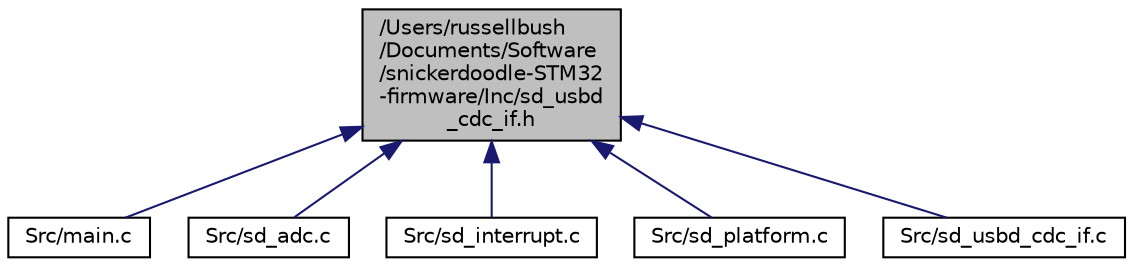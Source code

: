 digraph "/Users/russellbush/Documents/Software/snickerdoodle-STM32-firmware/Inc/sd_usbd_cdc_if.h"
{
  edge [fontname="Helvetica",fontsize="10",labelfontname="Helvetica",labelfontsize="10"];
  node [fontname="Helvetica",fontsize="10",shape=record];
  Node1 [label="/Users/russellbush\l/Documents/Software\l/snickerdoodle-STM32\l-firmware/Inc/sd_usbd\l_cdc_if.h",height=0.2,width=0.4,color="black", fillcolor="grey75", style="filled", fontcolor="black"];
  Node1 -> Node2 [dir="back",color="midnightblue",fontsize="10",style="solid"];
  Node2 [label="Src/main.c",height=0.2,width=0.4,color="black", fillcolor="white", style="filled",URL="$main_8c.html",tooltip="Platform Controller Main Program Body  FreeBSD. "];
  Node1 -> Node3 [dir="back",color="midnightblue",fontsize="10",style="solid"];
  Node3 [label="Src/sd_adc.c",height=0.2,width=0.4,color="black", fillcolor="white", style="filled",URL="$sd__adc_8c.html",tooltip="Analog to Digital Conversion  FreeBSD. "];
  Node1 -> Node4 [dir="back",color="midnightblue",fontsize="10",style="solid"];
  Node4 [label="Src/sd_interrupt.c",height=0.2,width=0.4,color="black", fillcolor="white", style="filled",URL="$sd__interrupt_8c.html",tooltip="Interrupt Handlers  FreeBSD. "];
  Node1 -> Node5 [dir="back",color="midnightblue",fontsize="10",style="solid"];
  Node5 [label="Src/sd_platform.c",height=0.2,width=0.4,color="black", fillcolor="white", style="filled",URL="$sd__platform_8c.html",tooltip="Snickerdoodle Platform Controller Functions  FreeBSD. "];
  Node1 -> Node6 [dir="back",color="midnightblue",fontsize="10",style="solid"];
  Node6 [label="Src/sd_usbd_cdc_if.c",height=0.2,width=0.4,color="black", fillcolor="white", style="filled",URL="$sd__usbd__cdc__if_8c.html",tooltip="USB Communications Device Class Interface Functions  FreeBSD. "];
}
